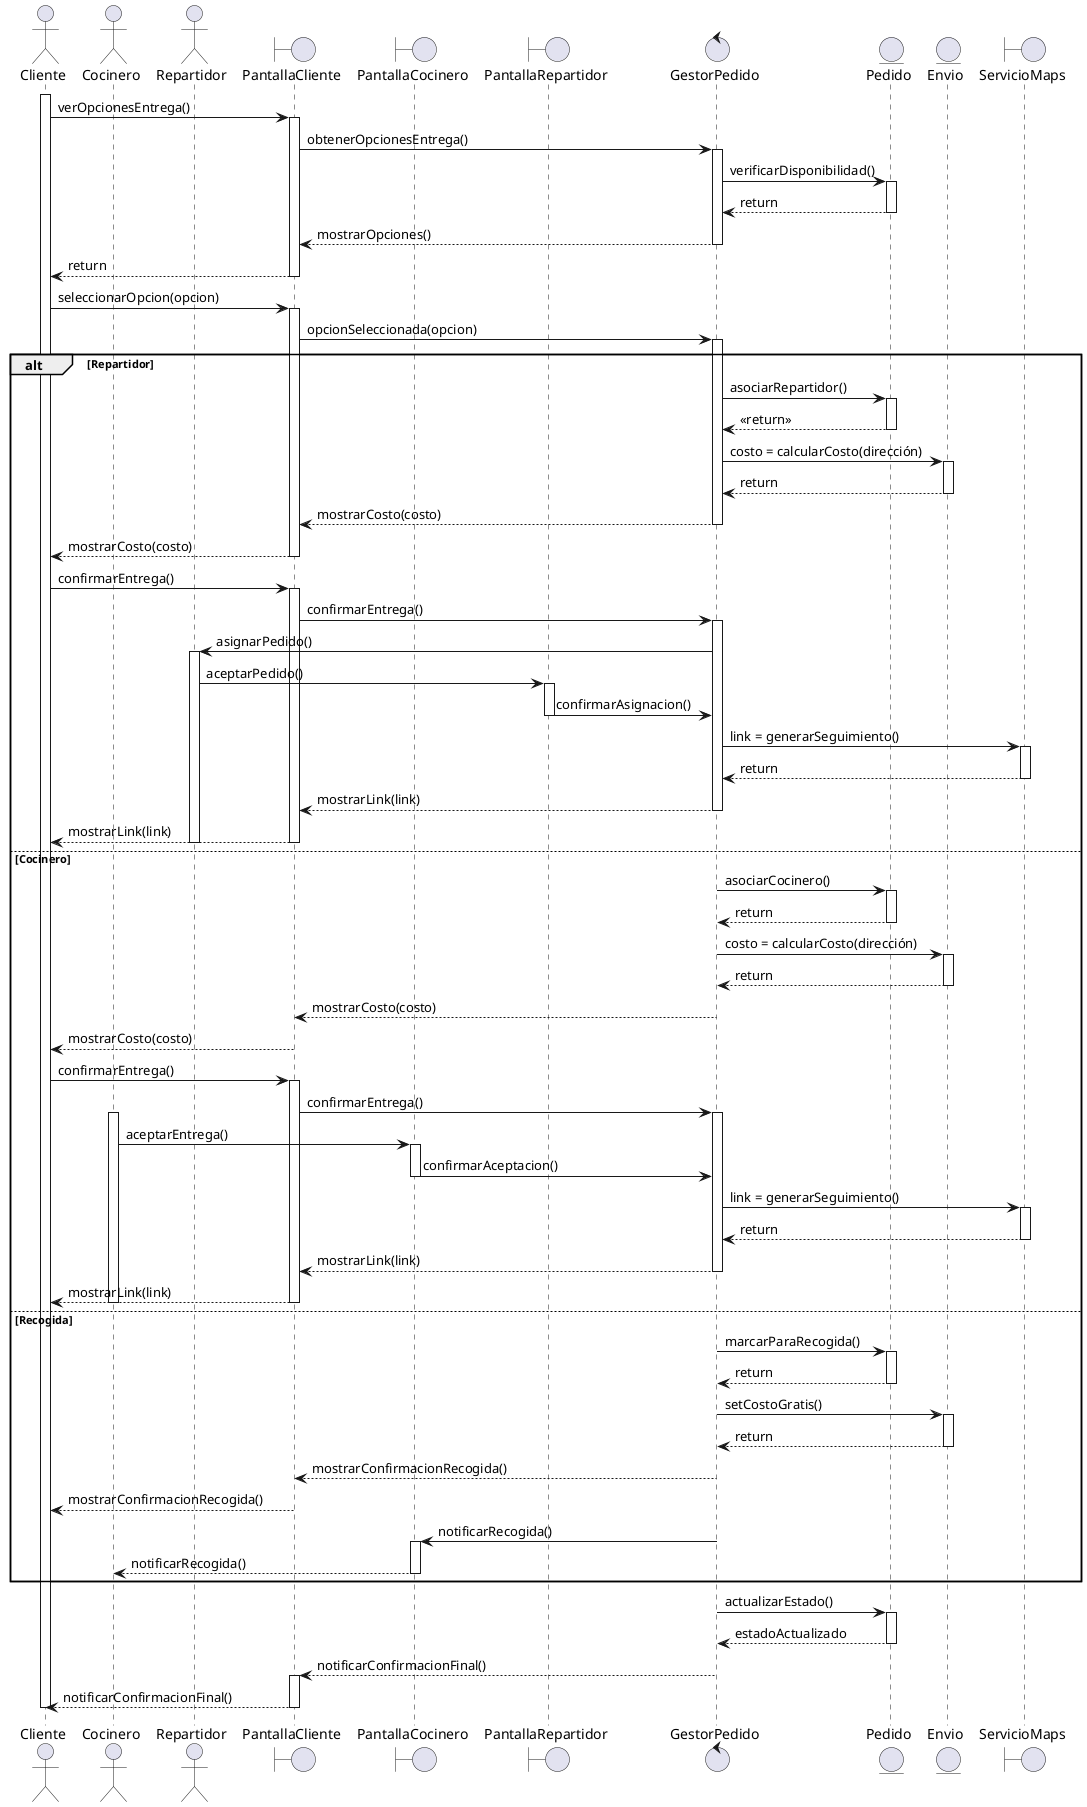 @startuml
actor Cliente
actor Cocinero
actor Repartidor

boundary "PantallaCliente" as UICliente
boundary "PantallaCocinero" as UICocinero
boundary "PantallaRepartidor" as UIRepartidor

control "GestorPedido" as GestorPedido
entity "Pedido" as Pedido
entity "Envio" as Envio
boundary "ServicioMaps" as ServicioMaps

activate Cliente
Cliente -> UICliente : verOpcionesEntrega()
activate UICliente
UICliente -> GestorPedido : obtenerOpcionesEntrega()
activate GestorPedido
GestorPedido -> Pedido : verificarDisponibilidad()
activate Pedido
Pedido --> GestorPedido : return
deactivate Pedido
GestorPedido --> UICliente : mostrarOpciones()
deactivate GestorPedido
UICliente --> Cliente : return
deactivate UICliente

Cliente -> UICliente : seleccionarOpcion(opcion)
activate UICliente
UICliente -> GestorPedido : opcionSeleccionada(opcion)
activate GestorPedido

alt Repartidor
    GestorPedido -> Pedido : asociarRepartidor()
    activate Pedido
    Pedido --> GestorPedido : <<return>>
    deactivate Pedido
    
    GestorPedido -> Envio : costo = calcularCosto(dirección)
    activate Envio
    Envio --> GestorPedido : return
    deactivate Envio
    
    GestorPedido --> UICliente : mostrarCosto(costo)
    deactivate GestorPedido
    UICliente --> Cliente : mostrarCosto(costo)
    deactivate UICliente
    
    Cliente -> UICliente : confirmarEntrega()
    activate UICliente
    UICliente -> GestorPedido : confirmarEntrega()
    activate GestorPedido
    
    GestorPedido -> Repartidor : asignarPedido()
    activate Repartidor
    Repartidor -> UIRepartidor : aceptarPedido()
    activate UIRepartidor
    UIRepartidor -> GestorPedido : confirmarAsignacion()
    deactivate UIRepartidor
    
    GestorPedido -> ServicioMaps : link = generarSeguimiento()
    activate ServicioMaps
    ServicioMaps --> GestorPedido : return
    deactivate ServicioMaps
    
    GestorPedido --> UICliente : mostrarLink(link)
    deactivate GestorPedido
    UICliente --> Cliente : mostrarLink(link)
    deactivate UICliente
    deactivate Repartidor

else Cocinero
    GestorPedido -> Pedido : asociarCocinero()
    activate Pedido
    Pedido --> GestorPedido : return
    deactivate Pedido
    
    GestorPedido -> Envio : costo = calcularCosto(dirección)
    activate Envio
    Envio --> GestorPedido : return
    deactivate Envio
    
    GestorPedido --> UICliente : mostrarCosto(costo)
    deactivate GestorPedido
    UICliente --> Cliente : mostrarCosto(costo)
    deactivate UICliente
    
    Cliente -> UICliente : confirmarEntrega()
    activate UICliente
    UICliente -> GestorPedido : confirmarEntrega()
    activate GestorPedido
    
    activate Cocinero
    Cocinero -> UICocinero : aceptarEntrega()
    activate UICocinero
    UICocinero -> GestorPedido : confirmarAceptacion()
    deactivate UICocinero
    
    GestorPedido -> ServicioMaps : link = generarSeguimiento()
    activate ServicioMaps
    ServicioMaps --> GestorPedido : return
    deactivate ServicioMaps
    
    GestorPedido --> UICliente : mostrarLink(link)
    deactivate GestorPedido
    UICliente --> Cliente : mostrarLink(link)
    deactivate UICliente
    deactivate Cocinero

else Recogida
    GestorPedido -> Pedido : marcarParaRecogida()
    activate Pedido
    Pedido --> GestorPedido : return
    deactivate Pedido
    
    GestorPedido -> Envio : setCostoGratis()
    activate Envio
    Envio --> GestorPedido : return
    deactivate Envio
    
    GestorPedido --> UICliente : mostrarConfirmacionRecogida()
    deactivate GestorPedido
    UICliente --> Cliente : mostrarConfirmacionRecogida()
    deactivate UICliente
    
    GestorPedido -> UICocinero : notificarRecogida()
    activate UICocinero
    UICocinero --> Cocinero : notificarRecogida()
    deactivate UICocinero
end


activate GestorPedido
GestorPedido -> Pedido : actualizarEstado()
activate Pedido
Pedido --> GestorPedido : estadoActualizado
deactivate Pedido
GestorPedido --> UICliente : notificarConfirmacionFinal()
deactivate GestorPedido
activate UICliente
UICliente --> Cliente : notificarConfirmacionFinal()
deactivate UICliente
deactivate Cliente
@enduml
